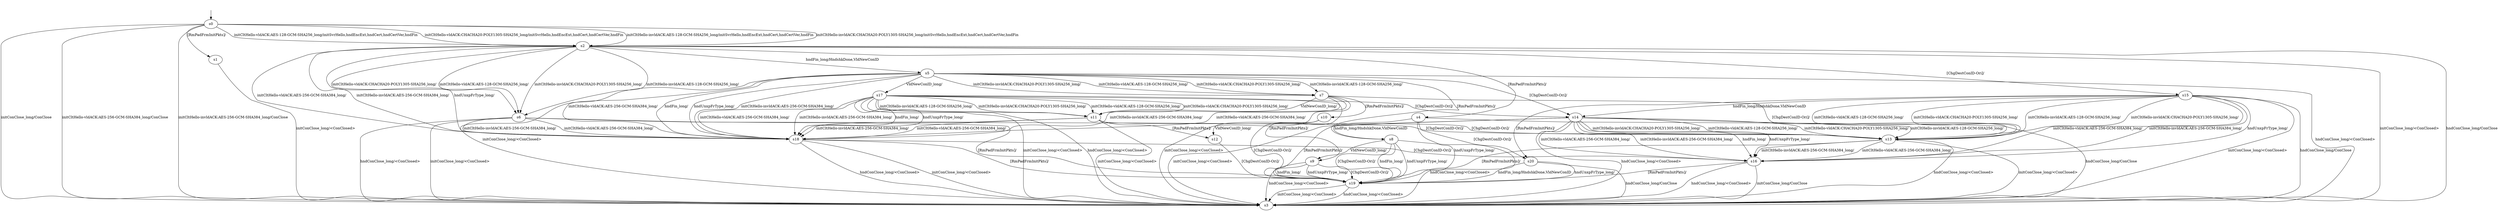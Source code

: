 digraph "../results/kwikModels/kwik-B-lCS-0/learnedModel" {
s0 [label=s0];
s1 [label=s1];
s2 [label=s2];
s3 [label=s3];
s4 [label=s4];
s5 [label=s5];
s6 [label=s6];
s7 [label=s7];
s8 [label=s8];
s9 [label=s9];
s10 [label=s10];
s11 [label=s11];
s12 [label=s12];
s13 [label=s13];
s14 [label=s14];
s15 [label=s15];
s16 [label=s16];
s17 [label=s17];
s18 [label=s18];
s19 [label=s19];
s20 [label=s20];
s0 -> s3  [label="initConClose_long/ConClose "];
s0 -> s2  [label="initCltHello-vldACK:AES-128-GCM-SHA256_long/initSvrHello,hndEncExt,hndCert,hndCertVer,hndFin "];
s0 -> s3  [label="initCltHello-vldACK:AES-256-GCM-SHA384_long/ConClose "];
s0 -> s2  [label="initCltHello-vldACK:CHACHA20-POLY1305-SHA256_long/initSvrHello,hndEncExt,hndCert,hndCertVer,hndFin "];
s0 -> s2  [label="initCltHello-invldACK:AES-128-GCM-SHA256_long/initSvrHello,hndEncExt,hndCert,hndCertVer,hndFin "];
s0 -> s3  [label="initCltHello-invldACK:AES-256-GCM-SHA384_long/ConClose "];
s0 -> s2  [label="initCltHello-invldACK:CHACHA20-POLY1305-SHA256_long/initSvrHello,hndEncExt,hndCert,hndCertVer,hndFin "];
s0 -> s1  [label="[RmPadFrmInitPkts]/ "];
s1 -> s3  [label="initConClose_long/<ConClosed> "];
s2 -> s3  [label="initConClose_long/<ConClosed> "];
s2 -> s6  [label="initCltHello-vldACK:AES-128-GCM-SHA256_long/ "];
s2 -> s18  [label="initCltHello-vldACK:AES-256-GCM-SHA384_long/ "];
s2 -> s6  [label="initCltHello-vldACK:CHACHA20-POLY1305-SHA256_long/ "];
s2 -> s6  [label="initCltHello-invldACK:AES-128-GCM-SHA256_long/ "];
s2 -> s18  [label="initCltHello-invldACK:AES-256-GCM-SHA384_long/ "];
s2 -> s6  [label="initCltHello-invldACK:CHACHA20-POLY1305-SHA256_long/ "];
s2 -> s5  [label="hndFin_long/HndshkDone,VldNewConID "];
s2 -> s3  [label="hndConClose_long/ConClose "];
s2 -> s18  [label="hndUnxpFrType_long/ "];
s2 -> s15  [label="[ChgDestConID-Ori]/ "];
s2 -> s4  [label="[RmPadFrmInitPkts]/ "];
s4 -> s8  [label="hndFin_long/HndshkDone,VldNewConID "];
s4 -> s3  [label="hndConClose_long/ConClose "];
s4 -> s19  [label="hndUnxpFrType_long/ "];
s4 -> s20  [label="[ChgDestConID-Ori]/ "];
s5 -> s3  [label="initConClose_long/<ConClosed> "];
s5 -> s7  [label="initCltHello-vldACK:AES-128-GCM-SHA256_long/ "];
s5 -> s18  [label="initCltHello-vldACK:AES-256-GCM-SHA384_long/ "];
s5 -> s7  [label="initCltHello-vldACK:CHACHA20-POLY1305-SHA256_long/ "];
s5 -> s7  [label="initCltHello-invldACK:AES-128-GCM-SHA256_long/ "];
s5 -> s18  [label="initCltHello-invldACK:AES-256-GCM-SHA384_long/ "];
s5 -> s7  [label="initCltHello-invldACK:CHACHA20-POLY1305-SHA256_long/ "];
s5 -> s18  [label="hndFin_long/ "];
s5 -> s3  [label="hndConClose_long/<ConClosed> "];
s5 -> s18  [label="hndUnxpFrType_long/ "];
s5 -> s17  [label="VldNewConID_long/ "];
s5 -> s14  [label="[ChgDestConID-Ori]/ "];
s5 -> s8  [label="[RmPadFrmInitPkts]/ "];
s6 -> s3  [label="initConClose_long/<ConClosed> "];
s6 -> s18  [label="initCltHello-vldACK:AES-256-GCM-SHA384_long/ "];
s6 -> s18  [label="initCltHello-invldACK:AES-256-GCM-SHA384_long/ "];
s6 -> s3  [label="hndConClose_long/<ConClosed> "];
s6 -> s13  [label="[ChgDestConID-Ori]/ "];
s6 -> s19  [label="[RmPadFrmInitPkts]/ "];
s7 -> s3  [label="initConClose_long/<ConClosed> "];
s7 -> s18  [label="initCltHello-vldACK:AES-256-GCM-SHA384_long/ "];
s7 -> s18  [label="initCltHello-invldACK:AES-256-GCM-SHA384_long/ "];
s7 -> s11  [label="VldNewConID_long/ "];
s7 -> s13  [label="[ChgDestConID-Ori]/ "];
s7 -> s10  [label="[RmPadFrmInitPkts]/ "];
s8 -> s19  [label="hndFin_long/ "];
s8 -> s3  [label="hndConClose_long/<ConClosed> "];
s8 -> s19  [label="hndUnxpFrType_long/ "];
s8 -> s9  [label="VldNewConID_long/ "];
s8 -> s19  [label="[ChgDestConID-Ori]/ "];
s9 -> s19  [label="hndFin_long/ "];
s9 -> s3  [label="hndConClose_long/<ConClosed> "];
s9 -> s19  [label="hndUnxpFrType_long/ "];
s9 -> s19  [label="[ChgDestConID-Ori]/ "];
s10 -> s12  [label="VldNewConID_long/ "];
s10 -> s19  [label="[ChgDestConID-Ori]/ "];
s11 -> s3  [label="initConClose_long/<ConClosed> "];
s11 -> s18  [label="initCltHello-vldACK:AES-256-GCM-SHA384_long/ "];
s11 -> s18  [label="initCltHello-invldACK:AES-256-GCM-SHA384_long/ "];
s11 -> s13  [label="[ChgDestConID-Ori]/ "];
s11 -> s12  [label="[RmPadFrmInitPkts]/ "];
s12 -> s19  [label="[ChgDestConID-Ori]/ "];
s13 -> s3  [label="initConClose_long/<ConClosed> "];
s13 -> s16  [label="initCltHello-vldACK:AES-256-GCM-SHA384_long/ "];
s13 -> s16  [label="initCltHello-invldACK:AES-256-GCM-SHA384_long/ "];
s13 -> s3  [label="hndConClose_long/<ConClosed> "];
s13 -> s19  [label="[RmPadFrmInitPkts]/ "];
s14 -> s3  [label="initConClose_long/<ConClosed> "];
s14 -> s13  [label="initCltHello-vldACK:AES-128-GCM-SHA256_long/ "];
s14 -> s16  [label="initCltHello-vldACK:AES-256-GCM-SHA384_long/ "];
s14 -> s13  [label="initCltHello-vldACK:CHACHA20-POLY1305-SHA256_long/ "];
s14 -> s13  [label="initCltHello-invldACK:AES-128-GCM-SHA256_long/ "];
s14 -> s16  [label="initCltHello-invldACK:AES-256-GCM-SHA384_long/ "];
s14 -> s13  [label="initCltHello-invldACK:CHACHA20-POLY1305-SHA256_long/ "];
s14 -> s16  [label="hndFin_long/ "];
s14 -> s3  [label="hndConClose_long/<ConClosed> "];
s14 -> s16  [label="hndUnxpFrType_long/ "];
s14 -> s19  [label="[RmPadFrmInitPkts]/ "];
s15 -> s3  [label="initConClose_long/<ConClosed> "];
s15 -> s13  [label="initCltHello-vldACK:AES-128-GCM-SHA256_long/ "];
s15 -> s16  [label="initCltHello-vldACK:AES-256-GCM-SHA384_long/ "];
s15 -> s13  [label="initCltHello-vldACK:CHACHA20-POLY1305-SHA256_long/ "];
s15 -> s13  [label="initCltHello-invldACK:AES-128-GCM-SHA256_long/ "];
s15 -> s16  [label="initCltHello-invldACK:AES-256-GCM-SHA384_long/ "];
s15 -> s13  [label="initCltHello-invldACK:CHACHA20-POLY1305-SHA256_long/ "];
s15 -> s14  [label="hndFin_long/HndshkDone,VldNewConID "];
s15 -> s3  [label="hndConClose_long/ConClose "];
s15 -> s16  [label="hndUnxpFrType_long/ "];
s15 -> s20  [label="[RmPadFrmInitPkts]/ "];
s16 -> s3  [label="initConClose_long/ConClose "];
s16 -> s3  [label="hndConClose_long/<ConClosed> "];
s16 -> s19  [label="[RmPadFrmInitPkts]/ "];
s17 -> s3  [label="initConClose_long/<ConClosed> "];
s17 -> s11  [label="initCltHello-vldACK:AES-128-GCM-SHA256_long/ "];
s17 -> s18  [label="initCltHello-vldACK:AES-256-GCM-SHA384_long/ "];
s17 -> s11  [label="initCltHello-vldACK:CHACHA20-POLY1305-SHA256_long/ "];
s17 -> s11  [label="initCltHello-invldACK:AES-128-GCM-SHA256_long/ "];
s17 -> s18  [label="initCltHello-invldACK:AES-256-GCM-SHA384_long/ "];
s17 -> s11  [label="initCltHello-invldACK:CHACHA20-POLY1305-SHA256_long/ "];
s17 -> s18  [label="hndFin_long/ "];
s17 -> s3  [label="hndConClose_long/<ConClosed> "];
s17 -> s18  [label="hndUnxpFrType_long/ "];
s17 -> s14  [label="[ChgDestConID-Ori]/ "];
s17 -> s9  [label="[RmPadFrmInitPkts]/ "];
s18 -> s3  [label="initConClose_long/<ConClosed> "];
s18 -> s3  [label="hndConClose_long/<ConClosed> "];
s18 -> s16  [label="[ChgDestConID-Ori]/ "];
s18 -> s19  [label="[RmPadFrmInitPkts]/ "];
s19 -> s3  [label="initConClose_long/<ConClosed> "];
s19 -> s3  [label="hndConClose_long/<ConClosed> "];
s20 -> s19  [label="hndFin_long/HndshkDone,VldNewConID "];
s20 -> s3  [label="hndConClose_long/ConClose "];
s20 -> s19  [label="hndUnxpFrType_long/ "];
__start0 [label="", shape=none];
__start0 -> s0  [label=""];
}
